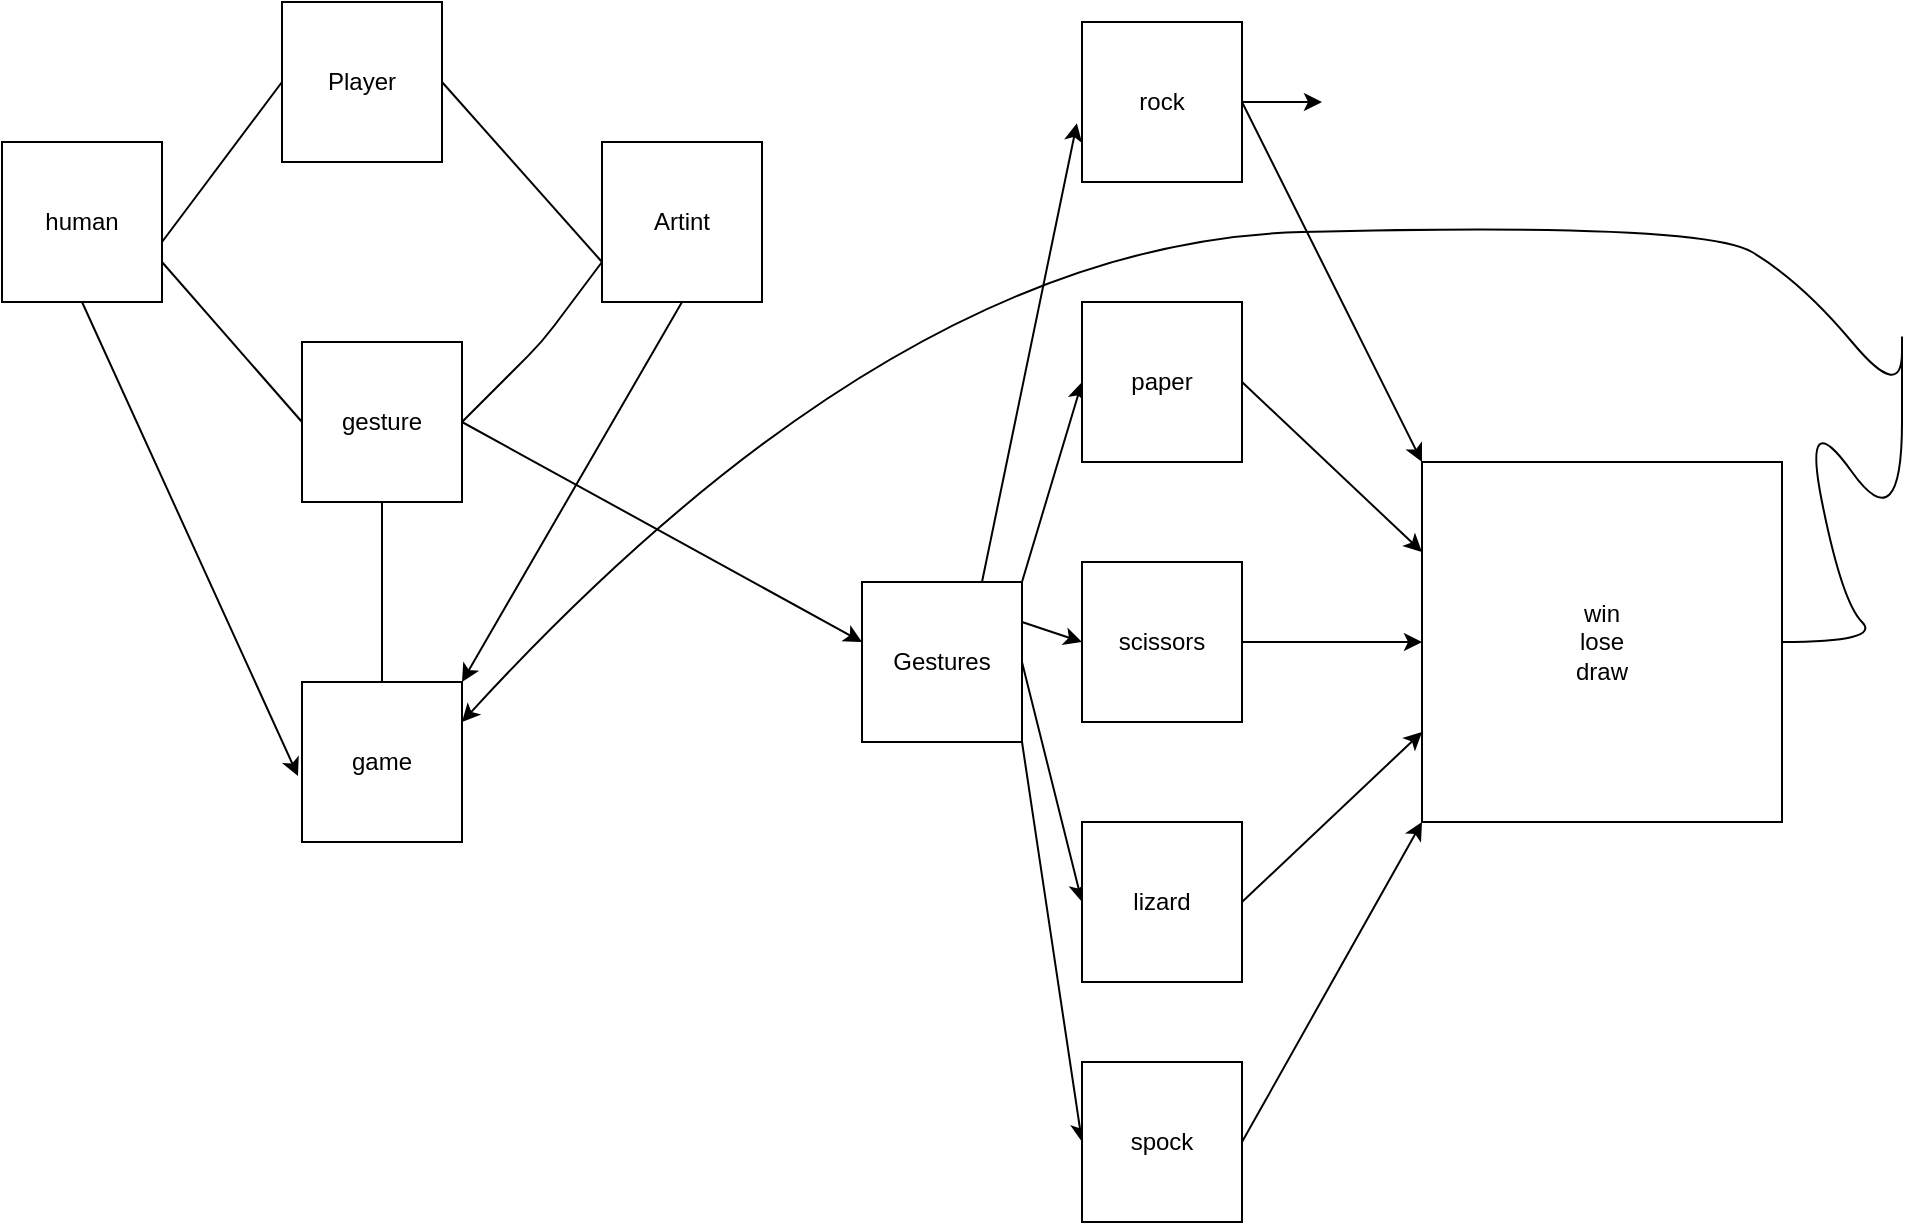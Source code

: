 <mxfile>
    <diagram id="qoanIAdAEOp-5nb1tIWb" name="Page-1">
        <mxGraphModel dx="505" dy="565" grid="1" gridSize="10" guides="1" tooltips="1" connect="1" arrows="1" fold="1" page="1" pageScale="1" pageWidth="850" pageHeight="1100" math="0" shadow="0">
            <root>
                <mxCell id="0"/>
                <mxCell id="1" parent="0"/>
                <mxCell id="11" value="Player" style="whiteSpace=wrap;html=1;aspect=fixed;" vertex="1" parent="1">
                    <mxGeometry x="160" y="40" width="80" height="80" as="geometry"/>
                </mxCell>
                <mxCell id="49" style="edgeStyle=none;html=1;exitX=0.5;exitY=1;exitDx=0;exitDy=0;entryX=-0.025;entryY=0.588;entryDx=0;entryDy=0;entryPerimeter=0;" edge="1" parent="1" source="12" target="19">
                    <mxGeometry relative="1" as="geometry"/>
                </mxCell>
                <mxCell id="12" value="human" style="whiteSpace=wrap;html=1;aspect=fixed;" vertex="1" parent="1">
                    <mxGeometry x="20" y="110" width="80" height="80" as="geometry"/>
                </mxCell>
                <mxCell id="50" style="edgeStyle=none;html=1;exitX=0.5;exitY=1;exitDx=0;exitDy=0;entryX=1;entryY=0;entryDx=0;entryDy=0;" edge="1" parent="1" source="13" target="19">
                    <mxGeometry relative="1" as="geometry"/>
                </mxCell>
                <mxCell id="13" value="Artint" style="whiteSpace=wrap;html=1;aspect=fixed;" vertex="1" parent="1">
                    <mxGeometry x="320" y="110" width="80" height="80" as="geometry"/>
                </mxCell>
                <mxCell id="14" value="" style="endArrow=none;html=1;entryX=0;entryY=0.5;entryDx=0;entryDy=0;" edge="1" parent="1" target="11">
                    <mxGeometry width="50" height="50" relative="1" as="geometry">
                        <mxPoint x="100" y="160" as="sourcePoint"/>
                        <mxPoint x="150" y="110" as="targetPoint"/>
                        <Array as="points"/>
                    </mxGeometry>
                </mxCell>
                <mxCell id="15" value="" style="endArrow=none;html=1;exitX=0;exitY=0.75;exitDx=0;exitDy=0;entryX=1;entryY=0.5;entryDx=0;entryDy=0;" edge="1" parent="1" source="13" target="11">
                    <mxGeometry width="50" height="50" relative="1" as="geometry">
                        <mxPoint x="260" y="150" as="sourcePoint"/>
                        <mxPoint x="310" y="100" as="targetPoint"/>
                    </mxGeometry>
                </mxCell>
                <mxCell id="24" style="edgeStyle=none;html=1;exitX=1;exitY=0.5;exitDx=0;exitDy=0;" edge="1" parent="1" source="16">
                    <mxGeometry relative="1" as="geometry">
                        <mxPoint x="450" y="360" as="targetPoint"/>
                    </mxGeometry>
                </mxCell>
                <mxCell id="16" value="gesture" style="whiteSpace=wrap;html=1;aspect=fixed;" vertex="1" parent="1">
                    <mxGeometry x="170" y="210" width="80" height="80" as="geometry"/>
                </mxCell>
                <mxCell id="17" value="" style="endArrow=none;html=1;entryX=0;entryY=0.75;entryDx=0;entryDy=0;exitX=1;exitY=0.5;exitDx=0;exitDy=0;" edge="1" parent="1" source="16" target="13">
                    <mxGeometry width="50" height="50" relative="1" as="geometry">
                        <mxPoint x="230" y="250" as="sourcePoint"/>
                        <mxPoint x="280" y="200" as="targetPoint"/>
                        <Array as="points">
                            <mxPoint x="290" y="210"/>
                        </Array>
                    </mxGeometry>
                </mxCell>
                <mxCell id="18" value="" style="endArrow=none;html=1;exitX=0;exitY=0.5;exitDx=0;exitDy=0;entryX=1;entryY=0.75;entryDx=0;entryDy=0;" edge="1" parent="1" source="16" target="12">
                    <mxGeometry width="50" height="50" relative="1" as="geometry">
                        <mxPoint x="100" y="250" as="sourcePoint"/>
                        <mxPoint x="150" y="200" as="targetPoint"/>
                    </mxGeometry>
                </mxCell>
                <mxCell id="19" value="game" style="whiteSpace=wrap;html=1;aspect=fixed;" vertex="1" parent="1">
                    <mxGeometry x="170" y="380" width="80" height="80" as="geometry"/>
                </mxCell>
                <mxCell id="20" value="" style="endArrow=none;html=1;entryX=0.5;entryY=1;entryDx=0;entryDy=0;exitX=0.5;exitY=0;exitDx=0;exitDy=0;" edge="1" parent="1" source="19" target="16">
                    <mxGeometry width="50" height="50" relative="1" as="geometry">
                        <mxPoint x="175" y="370" as="sourcePoint"/>
                        <mxPoint x="210" y="300" as="targetPoint"/>
                        <Array as="points"/>
                    </mxGeometry>
                </mxCell>
                <mxCell id="31" style="edgeStyle=none;html=1;exitX=1;exitY=1;exitDx=0;exitDy=0;entryX=0;entryY=0.5;entryDx=0;entryDy=0;" edge="1" parent="1" source="25" target="30">
                    <mxGeometry relative="1" as="geometry"/>
                </mxCell>
                <mxCell id="32" style="edgeStyle=none;html=1;exitX=1;exitY=0.5;exitDx=0;exitDy=0;entryX=0;entryY=0.5;entryDx=0;entryDy=0;" edge="1" parent="1" source="25" target="29">
                    <mxGeometry relative="1" as="geometry"/>
                </mxCell>
                <mxCell id="33" style="edgeStyle=none;html=1;exitX=1;exitY=0.25;exitDx=0;exitDy=0;entryX=0;entryY=0.5;entryDx=0;entryDy=0;" edge="1" parent="1" source="25" target="28">
                    <mxGeometry relative="1" as="geometry"/>
                </mxCell>
                <mxCell id="34" style="edgeStyle=none;html=1;exitX=1;exitY=0;exitDx=0;exitDy=0;entryX=0;entryY=0.5;entryDx=0;entryDy=0;" edge="1" parent="1" source="25" target="27">
                    <mxGeometry relative="1" as="geometry"/>
                </mxCell>
                <mxCell id="35" style="edgeStyle=none;html=1;exitX=0.75;exitY=0;exitDx=0;exitDy=0;entryX=-0.032;entryY=0.633;entryDx=0;entryDy=0;entryPerimeter=0;" edge="1" parent="1" source="25" target="26">
                    <mxGeometry relative="1" as="geometry"/>
                </mxCell>
                <mxCell id="25" value="Gestures" style="whiteSpace=wrap;html=1;aspect=fixed;" vertex="1" parent="1">
                    <mxGeometry x="450" y="330" width="80" height="80" as="geometry"/>
                </mxCell>
                <mxCell id="41" style="edgeStyle=none;html=1;exitX=1;exitY=0.5;exitDx=0;exitDy=0;entryX=0;entryY=0.25;entryDx=0;entryDy=0;" edge="1" parent="1" source="26">
                    <mxGeometry relative="1" as="geometry">
                        <mxPoint x="680" y="90" as="targetPoint"/>
                    </mxGeometry>
                </mxCell>
                <mxCell id="43" style="edgeStyle=none;html=1;exitX=1;exitY=0.5;exitDx=0;exitDy=0;entryX=0;entryY=0;entryDx=0;entryDy=0;" edge="1" parent="1" source="26" target="42">
                    <mxGeometry relative="1" as="geometry"/>
                </mxCell>
                <mxCell id="26" value="rock" style="whiteSpace=wrap;html=1;aspect=fixed;" vertex="1" parent="1">
                    <mxGeometry x="560" y="50" width="80" height="80" as="geometry"/>
                </mxCell>
                <mxCell id="44" style="edgeStyle=none;html=1;exitX=1;exitY=0.5;exitDx=0;exitDy=0;entryX=0;entryY=0.25;entryDx=0;entryDy=0;" edge="1" parent="1" source="27" target="42">
                    <mxGeometry relative="1" as="geometry"/>
                </mxCell>
                <mxCell id="27" value="paper" style="whiteSpace=wrap;html=1;aspect=fixed;" vertex="1" parent="1">
                    <mxGeometry x="560" y="190" width="80" height="80" as="geometry"/>
                </mxCell>
                <mxCell id="45" style="edgeStyle=none;html=1;exitX=1;exitY=0.5;exitDx=0;exitDy=0;entryX=0;entryY=0.5;entryDx=0;entryDy=0;" edge="1" parent="1" source="28" target="42">
                    <mxGeometry relative="1" as="geometry"/>
                </mxCell>
                <mxCell id="28" value="scissors" style="whiteSpace=wrap;html=1;aspect=fixed;" vertex="1" parent="1">
                    <mxGeometry x="560" y="320" width="80" height="80" as="geometry"/>
                </mxCell>
                <mxCell id="46" style="edgeStyle=none;html=1;exitX=1;exitY=0.5;exitDx=0;exitDy=0;entryX=0;entryY=0.75;entryDx=0;entryDy=0;" edge="1" parent="1" source="29" target="42">
                    <mxGeometry relative="1" as="geometry"/>
                </mxCell>
                <mxCell id="29" value="lizard" style="whiteSpace=wrap;html=1;aspect=fixed;" vertex="1" parent="1">
                    <mxGeometry x="560" y="450" width="80" height="80" as="geometry"/>
                </mxCell>
                <mxCell id="47" style="edgeStyle=none;html=1;exitX=1;exitY=0.5;exitDx=0;exitDy=0;entryX=0;entryY=1;entryDx=0;entryDy=0;" edge="1" parent="1" source="30" target="42">
                    <mxGeometry relative="1" as="geometry"/>
                </mxCell>
                <mxCell id="30" value="spock" style="whiteSpace=wrap;html=1;aspect=fixed;" vertex="1" parent="1">
                    <mxGeometry x="560" y="570" width="80" height="80" as="geometry"/>
                </mxCell>
                <mxCell id="42" value="win&lt;br&gt;lose&lt;br&gt;draw&lt;br&gt;" style="whiteSpace=wrap;html=1;aspect=fixed;" vertex="1" parent="1">
                    <mxGeometry x="730" y="270" width="180" height="180" as="geometry"/>
                </mxCell>
                <mxCell id="48" value="" style="curved=1;endArrow=classic;html=1;entryX=1;entryY=0.25;entryDx=0;entryDy=0;" edge="1" parent="1" target="19">
                    <mxGeometry width="50" height="50" relative="1" as="geometry">
                        <mxPoint x="910" y="360" as="sourcePoint"/>
                        <mxPoint x="610" y="760" as="targetPoint"/>
                        <Array as="points">
                            <mxPoint x="960" y="360"/>
                            <mxPoint x="940" y="340"/>
                            <mxPoint x="920" y="240"/>
                            <mxPoint x="970" y="310"/>
                            <mxPoint x="970" y="190"/>
                            <mxPoint x="970" y="240"/>
                            <mxPoint x="920" y="180"/>
                            <mxPoint x="870" y="150"/>
                            <mxPoint x="470" y="160"/>
                        </Array>
                    </mxGeometry>
                </mxCell>
            </root>
        </mxGraphModel>
    </diagram>
</mxfile>